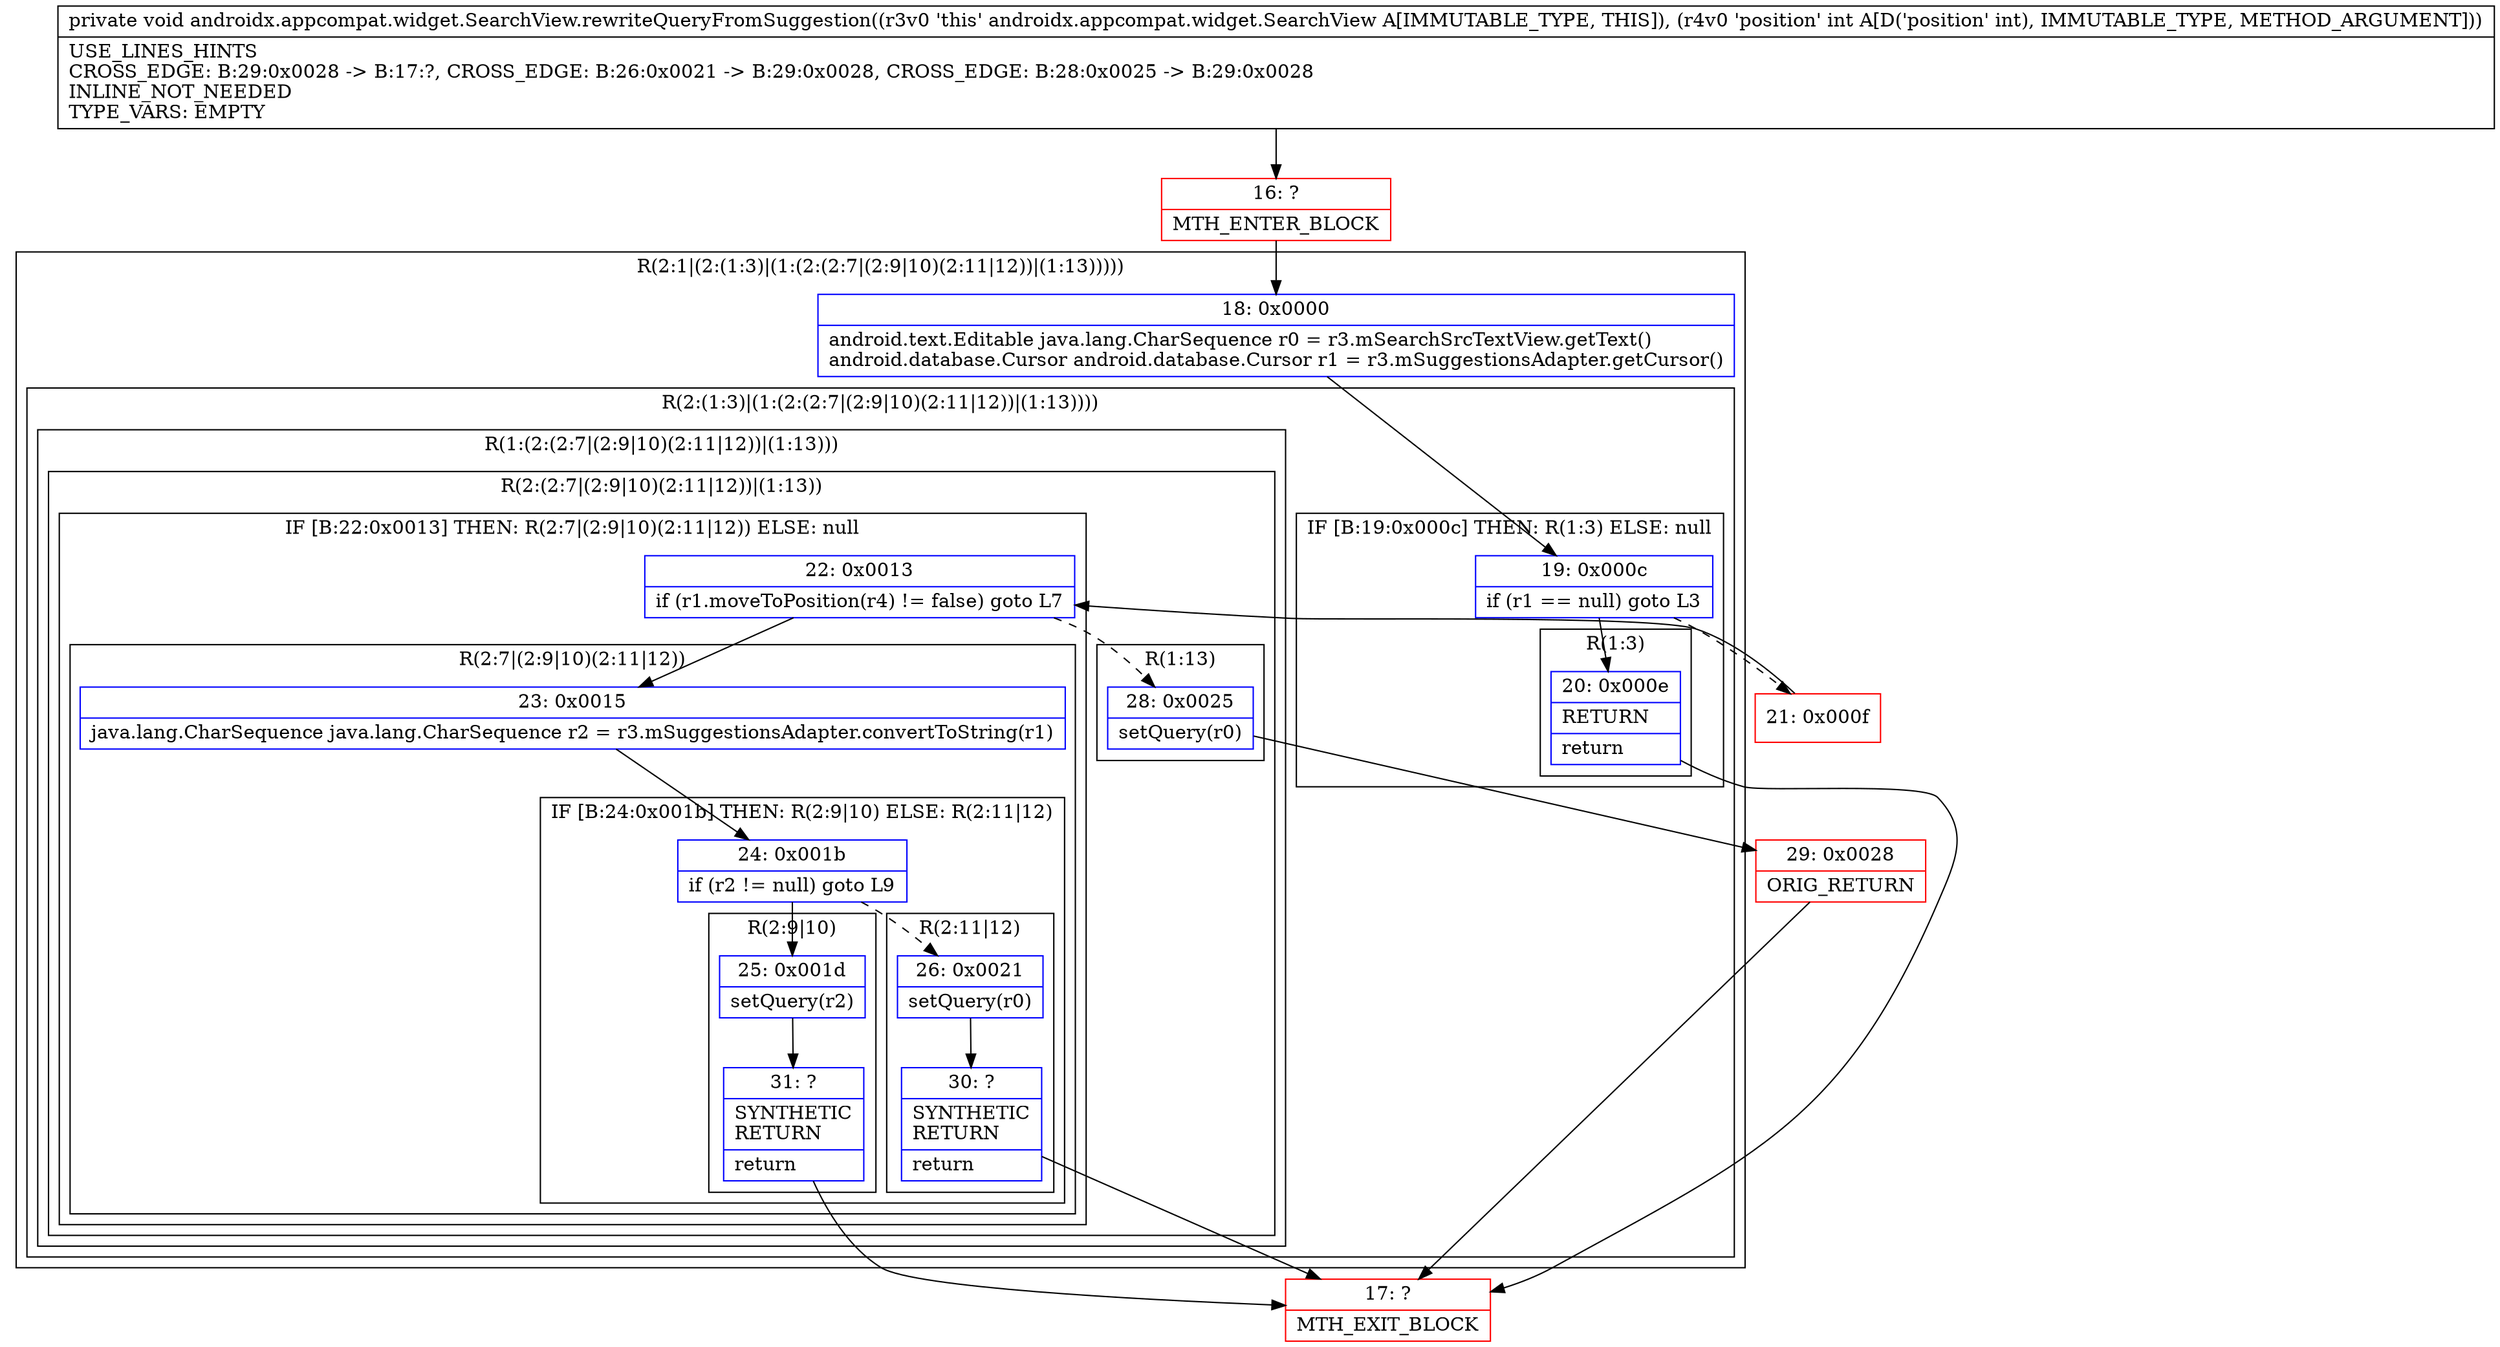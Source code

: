 digraph "CFG forandroidx.appcompat.widget.SearchView.rewriteQueryFromSuggestion(I)V" {
subgraph cluster_Region_1678327000 {
label = "R(2:1|(2:(1:3)|(1:(2:(2:7|(2:9|10)(2:11|12))|(1:13)))))";
node [shape=record,color=blue];
Node_18 [shape=record,label="{18\:\ 0x0000|android.text.Editable java.lang.CharSequence r0 = r3.mSearchSrcTextView.getText()\landroid.database.Cursor android.database.Cursor r1 = r3.mSuggestionsAdapter.getCursor()\l}"];
subgraph cluster_Region_459553222 {
label = "R(2:(1:3)|(1:(2:(2:7|(2:9|10)(2:11|12))|(1:13))))";
node [shape=record,color=blue];
subgraph cluster_IfRegion_120018539 {
label = "IF [B:19:0x000c] THEN: R(1:3) ELSE: null";
node [shape=record,color=blue];
Node_19 [shape=record,label="{19\:\ 0x000c|if (r1 == null) goto L3\l}"];
subgraph cluster_Region_1607046757 {
label = "R(1:3)";
node [shape=record,color=blue];
Node_20 [shape=record,label="{20\:\ 0x000e|RETURN\l|return\l}"];
}
}
subgraph cluster_Region_188226748 {
label = "R(1:(2:(2:7|(2:9|10)(2:11|12))|(1:13)))";
node [shape=record,color=blue];
subgraph cluster_Region_2069296293 {
label = "R(2:(2:7|(2:9|10)(2:11|12))|(1:13))";
node [shape=record,color=blue];
subgraph cluster_IfRegion_719672747 {
label = "IF [B:22:0x0013] THEN: R(2:7|(2:9|10)(2:11|12)) ELSE: null";
node [shape=record,color=blue];
Node_22 [shape=record,label="{22\:\ 0x0013|if (r1.moveToPosition(r4) != false) goto L7\l}"];
subgraph cluster_Region_43738149 {
label = "R(2:7|(2:9|10)(2:11|12))";
node [shape=record,color=blue];
Node_23 [shape=record,label="{23\:\ 0x0015|java.lang.CharSequence java.lang.CharSequence r2 = r3.mSuggestionsAdapter.convertToString(r1)\l}"];
subgraph cluster_IfRegion_1746400343 {
label = "IF [B:24:0x001b] THEN: R(2:9|10) ELSE: R(2:11|12)";
node [shape=record,color=blue];
Node_24 [shape=record,label="{24\:\ 0x001b|if (r2 != null) goto L9\l}"];
subgraph cluster_Region_1430151984 {
label = "R(2:9|10)";
node [shape=record,color=blue];
Node_25 [shape=record,label="{25\:\ 0x001d|setQuery(r2)\l}"];
Node_31 [shape=record,label="{31\:\ ?|SYNTHETIC\lRETURN\l|return\l}"];
}
subgraph cluster_Region_868446880 {
label = "R(2:11|12)";
node [shape=record,color=blue];
Node_26 [shape=record,label="{26\:\ 0x0021|setQuery(r0)\l}"];
Node_30 [shape=record,label="{30\:\ ?|SYNTHETIC\lRETURN\l|return\l}"];
}
}
}
}
subgraph cluster_Region_1821433543 {
label = "R(1:13)";
node [shape=record,color=blue];
Node_28 [shape=record,label="{28\:\ 0x0025|setQuery(r0)\l}"];
}
}
}
}
}
Node_16 [shape=record,color=red,label="{16\:\ ?|MTH_ENTER_BLOCK\l}"];
Node_17 [shape=record,color=red,label="{17\:\ ?|MTH_EXIT_BLOCK\l}"];
Node_21 [shape=record,color=red,label="{21\:\ 0x000f}"];
Node_29 [shape=record,color=red,label="{29\:\ 0x0028|ORIG_RETURN\l}"];
MethodNode[shape=record,label="{private void androidx.appcompat.widget.SearchView.rewriteQueryFromSuggestion((r3v0 'this' androidx.appcompat.widget.SearchView A[IMMUTABLE_TYPE, THIS]), (r4v0 'position' int A[D('position' int), IMMUTABLE_TYPE, METHOD_ARGUMENT]))  | USE_LINES_HINTS\lCROSS_EDGE: B:29:0x0028 \-\> B:17:?, CROSS_EDGE: B:26:0x0021 \-\> B:29:0x0028, CROSS_EDGE: B:28:0x0025 \-\> B:29:0x0028\lINLINE_NOT_NEEDED\lTYPE_VARS: EMPTY\l}"];
MethodNode -> Node_16;Node_18 -> Node_19;
Node_19 -> Node_20;
Node_19 -> Node_21[style=dashed];
Node_20 -> Node_17;
Node_22 -> Node_23;
Node_22 -> Node_28[style=dashed];
Node_23 -> Node_24;
Node_24 -> Node_25;
Node_24 -> Node_26[style=dashed];
Node_25 -> Node_31;
Node_31 -> Node_17;
Node_26 -> Node_30;
Node_30 -> Node_17;
Node_28 -> Node_29;
Node_16 -> Node_18;
Node_21 -> Node_22;
Node_29 -> Node_17;
}

